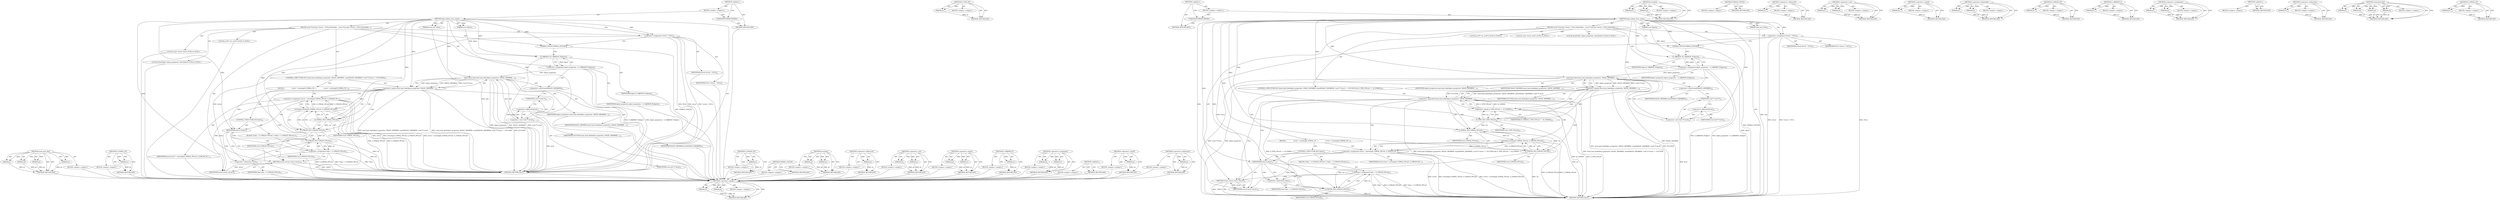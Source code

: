 digraph "Z_STRVAL_PP" {
vulnerable_98 [label=<(METHOD,zend_hash_find)>];
vulnerable_99 [label=<(PARAM,p1)>];
vulnerable_100 [label=<(PARAM,p2)>];
vulnerable_101 [label=<(PARAM,p3)>];
vulnerable_102 [label=<(PARAM,p4)>];
vulnerable_103 [label=<(BLOCK,&lt;empty&gt;,&lt;empty&gt;)>];
vulnerable_104 [label=<(METHOD_RETURN,ANY)>];
vulnerable_123 [label=<(METHOD,Z_STRVAL_PP)>];
vulnerable_124 [label=<(PARAM,p1)>];
vulnerable_125 [label=<(BLOCK,&lt;empty&gt;,&lt;empty&gt;)>];
vulnerable_126 [label=<(METHOD_RETURN,ANY)>];
vulnerable_6 [label=<(METHOD,&lt;global&gt;)<SUB>1</SUB>>];
vulnerable_7 [label=<(BLOCK,&lt;empty&gt;,&lt;empty&gt;)<SUB>1</SUB>>];
vulnerable_8 [label=<(UNKNOWN,PHPAPI,PHPAPI)<SUB>1</SUB>>];
vulnerable_9 [label=<(METHOD,php_lookup_class_name)<SUB>1</SUB>>];
vulnerable_10 [label=<(PARAM,zval *object)<SUB>1</SUB>>];
vulnerable_11 [label=<(PARAM,zend_uint *nlen)<SUB>1</SUB>>];
vulnerable_12 [label=<(BLOCK,{
	zval **val;
	char *retval = NULL;
	HashTable...,{
	zval **val;
	char *retval = NULL;
	HashTable...)<SUB>2</SUB>>];
vulnerable_13 [label="<(LOCAL,zval** val: zval**)<SUB>3</SUB>>"];
vulnerable_14 [label="<(LOCAL,char* retval: char*)<SUB>4</SUB>>"];
vulnerable_15 [label=<(&lt;operator&gt;.assignment,*retval = NULL)<SUB>4</SUB>>];
vulnerable_16 [label=<(IDENTIFIER,retval,*retval = NULL)<SUB>4</SUB>>];
vulnerable_17 [label=<(IDENTIFIER,NULL,*retval = NULL)<SUB>4</SUB>>];
vulnerable_18 [label="<(LOCAL,HashTable* object_properties: HashTable*)<SUB>5</SUB>>"];
vulnerable_19 [label=<(TSRMLS_FETCH,TSRMLS_FETCH())<SUB>6</SUB>>];
vulnerable_20 [label=<(&lt;operator&gt;.assignment,object_properties = Z_OBJPROP_P(object))<SUB>8</SUB>>];
vulnerable_21 [label=<(IDENTIFIER,object_properties,object_properties = Z_OBJPROP_P(object))<SUB>8</SUB>>];
vulnerable_22 [label=<(Z_OBJPROP_P,Z_OBJPROP_P(object))<SUB>8</SUB>>];
vulnerable_23 [label=<(IDENTIFIER,object,Z_OBJPROP_P(object))<SUB>8</SUB>>];
vulnerable_24 [label=<(CONTROL_STRUCTURE,IF,if (zend_hash_find(object_properties, MAGIC_MEMBER, sizeof(MAGIC_MEMBER), (void **) &amp;val) == SUCCESS))<SUB>10</SUB>>];
vulnerable_25 [label=<(&lt;operator&gt;.equals,zend_hash_find(object_properties, MAGIC_MEMBER,...)<SUB>10</SUB>>];
vulnerable_26 [label=<(zend_hash_find,zend_hash_find(object_properties, MAGIC_MEMBER,...)<SUB>10</SUB>>];
vulnerable_27 [label=<(IDENTIFIER,object_properties,zend_hash_find(object_properties, MAGIC_MEMBER,...)<SUB>10</SUB>>];
vulnerable_28 [label=<(IDENTIFIER,MAGIC_MEMBER,zend_hash_find(object_properties, MAGIC_MEMBER,...)<SUB>10</SUB>>];
vulnerable_29 [label=<(&lt;operator&gt;.sizeOf,sizeof(MAGIC_MEMBER))<SUB>10</SUB>>];
vulnerable_30 [label=<(IDENTIFIER,MAGIC_MEMBER,sizeof(MAGIC_MEMBER))<SUB>10</SUB>>];
vulnerable_31 [label=<(&lt;operator&gt;.cast,(void **) &amp;val)<SUB>10</SUB>>];
vulnerable_32 [label=<(UNKNOWN,void **,void **)<SUB>10</SUB>>];
vulnerable_33 [label=<(&lt;operator&gt;.addressOf,&amp;val)<SUB>10</SUB>>];
vulnerable_34 [label=<(IDENTIFIER,val,(void **) &amp;val)<SUB>10</SUB>>];
vulnerable_35 [label=<(IDENTIFIER,SUCCESS,zend_hash_find(object_properties, MAGIC_MEMBER,...)<SUB>10</SUB>>];
vulnerable_36 [label=<(BLOCK,{
                retval = estrndup(Z_STRVAL_PP...,{
                retval = estrndup(Z_STRVAL_PP...)<SUB>10</SUB>>];
vulnerable_37 [label=<(&lt;operator&gt;.assignment,retval = estrndup(Z_STRVAL_PP(val), Z_STRLEN_PP...)<SUB>11</SUB>>];
vulnerable_38 [label=<(IDENTIFIER,retval,retval = estrndup(Z_STRVAL_PP(val), Z_STRLEN_PP...)<SUB>11</SUB>>];
vulnerable_39 [label=<(estrndup,estrndup(Z_STRVAL_PP(val), Z_STRLEN_PP(val)))<SUB>11</SUB>>];
vulnerable_40 [label=<(Z_STRVAL_PP,Z_STRVAL_PP(val))<SUB>11</SUB>>];
vulnerable_41 [label=<(IDENTIFIER,val,Z_STRVAL_PP(val))<SUB>11</SUB>>];
vulnerable_42 [label=<(Z_STRLEN_PP,Z_STRLEN_PP(val))<SUB>11</SUB>>];
vulnerable_43 [label=<(IDENTIFIER,val,Z_STRLEN_PP(val))<SUB>11</SUB>>];
vulnerable_44 [label=<(CONTROL_STRUCTURE,IF,if (nlen))<SUB>13</SUB>>];
vulnerable_45 [label=<(IDENTIFIER,nlen,if (nlen))<SUB>13</SUB>>];
vulnerable_46 [label=<(BLOCK,{
			*nlen = Z_STRLEN_PP(val);
		},{
			*nlen = Z_STRLEN_PP(val);
		})<SUB>13</SUB>>];
vulnerable_47 [label=<(&lt;operator&gt;.assignment,*nlen = Z_STRLEN_PP(val))<SUB>14</SUB>>];
vulnerable_48 [label=<(&lt;operator&gt;.indirection,*nlen)<SUB>14</SUB>>];
vulnerable_49 [label=<(IDENTIFIER,nlen,*nlen = Z_STRLEN_PP(val))<SUB>14</SUB>>];
vulnerable_50 [label=<(Z_STRLEN_PP,Z_STRLEN_PP(val))<SUB>14</SUB>>];
vulnerable_51 [label=<(IDENTIFIER,val,Z_STRLEN_PP(val))<SUB>14</SUB>>];
vulnerable_52 [label=<(RETURN,return retval;,return retval;)<SUB>18</SUB>>];
vulnerable_53 [label=<(IDENTIFIER,retval,return retval;)<SUB>18</SUB>>];
vulnerable_54 [label=<(METHOD_RETURN,char*)<SUB>1</SUB>>];
vulnerable_56 [label=<(METHOD_RETURN,ANY)<SUB>1</SUB>>];
vulnerable_127 [label=<(METHOD,Z_STRLEN_PP)>];
vulnerable_128 [label=<(PARAM,p1)>];
vulnerable_129 [label=<(BLOCK,&lt;empty&gt;,&lt;empty&gt;)>];
vulnerable_130 [label=<(METHOD_RETURN,ANY)>];
vulnerable_86 [label=<(METHOD,TSRMLS_FETCH)>];
vulnerable_87 [label=<(BLOCK,&lt;empty&gt;,&lt;empty&gt;)>];
vulnerable_88 [label=<(METHOD_RETURN,ANY)>];
vulnerable_118 [label=<(METHOD,estrndup)>];
vulnerable_119 [label=<(PARAM,p1)>];
vulnerable_120 [label=<(PARAM,p2)>];
vulnerable_121 [label=<(BLOCK,&lt;empty&gt;,&lt;empty&gt;)>];
vulnerable_122 [label=<(METHOD_RETURN,ANY)>];
vulnerable_114 [label=<(METHOD,&lt;operator&gt;.addressOf)>];
vulnerable_115 [label=<(PARAM,p1)>];
vulnerable_116 [label=<(BLOCK,&lt;empty&gt;,&lt;empty&gt;)>];
vulnerable_117 [label=<(METHOD_RETURN,ANY)>];
vulnerable_109 [label=<(METHOD,&lt;operator&gt;.cast)>];
vulnerable_110 [label=<(PARAM,p1)>];
vulnerable_111 [label=<(PARAM,p2)>];
vulnerable_112 [label=<(BLOCK,&lt;empty&gt;,&lt;empty&gt;)>];
vulnerable_113 [label=<(METHOD_RETURN,ANY)>];
vulnerable_93 [label=<(METHOD,&lt;operator&gt;.equals)>];
vulnerable_94 [label=<(PARAM,p1)>];
vulnerable_95 [label=<(PARAM,p2)>];
vulnerable_96 [label=<(BLOCK,&lt;empty&gt;,&lt;empty&gt;)>];
vulnerable_97 [label=<(METHOD_RETURN,ANY)>];
vulnerable_89 [label=<(METHOD,Z_OBJPROP_P)>];
vulnerable_90 [label=<(PARAM,p1)>];
vulnerable_91 [label=<(BLOCK,&lt;empty&gt;,&lt;empty&gt;)>];
vulnerable_92 [label=<(METHOD_RETURN,ANY)>];
vulnerable_81 [label=<(METHOD,&lt;operator&gt;.assignment)>];
vulnerable_82 [label=<(PARAM,p1)>];
vulnerable_83 [label=<(PARAM,p2)>];
vulnerable_84 [label=<(BLOCK,&lt;empty&gt;,&lt;empty&gt;)>];
vulnerable_85 [label=<(METHOD_RETURN,ANY)>];
vulnerable_75 [label=<(METHOD,&lt;global&gt;)<SUB>1</SUB>>];
vulnerable_76 [label=<(BLOCK,&lt;empty&gt;,&lt;empty&gt;)>];
vulnerable_77 [label=<(METHOD_RETURN,ANY)>];
vulnerable_105 [label=<(METHOD,&lt;operator&gt;.sizeOf)>];
vulnerable_106 [label=<(PARAM,p1)>];
vulnerable_107 [label=<(BLOCK,&lt;empty&gt;,&lt;empty&gt;)>];
vulnerable_108 [label=<(METHOD_RETURN,ANY)>];
vulnerable_131 [label=<(METHOD,&lt;operator&gt;.indirection)>];
vulnerable_132 [label=<(PARAM,p1)>];
vulnerable_133 [label=<(BLOCK,&lt;empty&gt;,&lt;empty&gt;)>];
vulnerable_134 [label=<(METHOD_RETURN,ANY)>];
fixed_103 [label=<(METHOD,&lt;operator&gt;.equals)>];
fixed_104 [label=<(PARAM,p1)>];
fixed_105 [label=<(PARAM,p2)>];
fixed_106 [label=<(BLOCK,&lt;empty&gt;,&lt;empty&gt;)>];
fixed_107 [label=<(METHOD_RETURN,ANY)>];
fixed_128 [label=<(METHOD,Z_TYPE_PP)>];
fixed_129 [label=<(PARAM,p1)>];
fixed_130 [label=<(BLOCK,&lt;empty&gt;,&lt;empty&gt;)>];
fixed_131 [label=<(METHOD_RETURN,ANY)>];
fixed_6 [label=<(METHOD,&lt;global&gt;)<SUB>1</SUB>>];
fixed_7 [label=<(BLOCK,&lt;empty&gt;,&lt;empty&gt;)<SUB>1</SUB>>];
fixed_8 [label=<(UNKNOWN,PHPAPI,PHPAPI)<SUB>1</SUB>>];
fixed_9 [label=<(METHOD,php_lookup_class_name)<SUB>1</SUB>>];
fixed_10 [label=<(PARAM,zval *object)<SUB>1</SUB>>];
fixed_11 [label=<(PARAM,zend_uint *nlen)<SUB>1</SUB>>];
fixed_12 [label=<(BLOCK,{
	zval **val;
	char *retval = NULL;
	HashTable...,{
	zval **val;
	char *retval = NULL;
	HashTable...)<SUB>2</SUB>>];
fixed_13 [label="<(LOCAL,zval** val: zval**)<SUB>3</SUB>>"];
fixed_14 [label="<(LOCAL,char* retval: char*)<SUB>4</SUB>>"];
fixed_15 [label=<(&lt;operator&gt;.assignment,*retval = NULL)<SUB>4</SUB>>];
fixed_16 [label=<(IDENTIFIER,retval,*retval = NULL)<SUB>4</SUB>>];
fixed_17 [label=<(IDENTIFIER,NULL,*retval = NULL)<SUB>4</SUB>>];
fixed_18 [label="<(LOCAL,HashTable* object_properties: HashTable*)<SUB>5</SUB>>"];
fixed_19 [label=<(TSRMLS_FETCH,TSRMLS_FETCH())<SUB>6</SUB>>];
fixed_20 [label=<(&lt;operator&gt;.assignment,object_properties = Z_OBJPROP_P(object))<SUB>8</SUB>>];
fixed_21 [label=<(IDENTIFIER,object_properties,object_properties = Z_OBJPROP_P(object))<SUB>8</SUB>>];
fixed_22 [label=<(Z_OBJPROP_P,Z_OBJPROP_P(object))<SUB>8</SUB>>];
fixed_23 [label=<(IDENTIFIER,object,Z_OBJPROP_P(object))<SUB>8</SUB>>];
fixed_24 [label=<(CONTROL_STRUCTURE,IF,if (zend_hash_find(object_properties, MAGIC_MEMBER, sizeof(MAGIC_MEMBER), (void **) &amp;val) == SUCCESS &amp;&amp; Z_TYPE_PP(val) == IS_STRING))<SUB>10</SUB>>];
fixed_25 [label=<(&lt;operator&gt;.logicalAnd,zend_hash_find(object_properties, MAGIC_MEMBER,...)<SUB>10</SUB>>];
fixed_26 [label=<(&lt;operator&gt;.equals,zend_hash_find(object_properties, MAGIC_MEMBER,...)<SUB>10</SUB>>];
fixed_27 [label=<(zend_hash_find,zend_hash_find(object_properties, MAGIC_MEMBER,...)<SUB>10</SUB>>];
fixed_28 [label=<(IDENTIFIER,object_properties,zend_hash_find(object_properties, MAGIC_MEMBER,...)<SUB>10</SUB>>];
fixed_29 [label=<(IDENTIFIER,MAGIC_MEMBER,zend_hash_find(object_properties, MAGIC_MEMBER,...)<SUB>10</SUB>>];
fixed_30 [label=<(&lt;operator&gt;.sizeOf,sizeof(MAGIC_MEMBER))<SUB>10</SUB>>];
fixed_31 [label=<(IDENTIFIER,MAGIC_MEMBER,sizeof(MAGIC_MEMBER))<SUB>10</SUB>>];
fixed_32 [label=<(&lt;operator&gt;.cast,(void **) &amp;val)<SUB>10</SUB>>];
fixed_33 [label=<(UNKNOWN,void **,void **)<SUB>10</SUB>>];
fixed_34 [label=<(&lt;operator&gt;.addressOf,&amp;val)<SUB>10</SUB>>];
fixed_35 [label=<(IDENTIFIER,val,(void **) &amp;val)<SUB>10</SUB>>];
fixed_36 [label=<(IDENTIFIER,SUCCESS,zend_hash_find(object_properties, MAGIC_MEMBER,...)<SUB>10</SUB>>];
fixed_37 [label=<(&lt;operator&gt;.equals,Z_TYPE_PP(val) == IS_STRING)<SUB>10</SUB>>];
fixed_38 [label=<(Z_TYPE_PP,Z_TYPE_PP(val))<SUB>10</SUB>>];
fixed_39 [label=<(IDENTIFIER,val,Z_TYPE_PP(val))<SUB>10</SUB>>];
fixed_40 [label=<(IDENTIFIER,IS_STRING,Z_TYPE_PP(val) == IS_STRING)<SUB>10</SUB>>];
fixed_41 [label=<(BLOCK,{
                retval = estrndup(Z_STRVAL_PP...,{
                retval = estrndup(Z_STRVAL_PP...)<SUB>10</SUB>>];
fixed_42 [label=<(&lt;operator&gt;.assignment,retval = estrndup(Z_STRVAL_PP(val), Z_STRLEN_PP...)<SUB>11</SUB>>];
fixed_43 [label=<(IDENTIFIER,retval,retval = estrndup(Z_STRVAL_PP(val), Z_STRLEN_PP...)<SUB>11</SUB>>];
fixed_44 [label=<(estrndup,estrndup(Z_STRVAL_PP(val), Z_STRLEN_PP(val)))<SUB>11</SUB>>];
fixed_45 [label=<(Z_STRVAL_PP,Z_STRVAL_PP(val))<SUB>11</SUB>>];
fixed_46 [label=<(IDENTIFIER,val,Z_STRVAL_PP(val))<SUB>11</SUB>>];
fixed_47 [label=<(Z_STRLEN_PP,Z_STRLEN_PP(val))<SUB>11</SUB>>];
fixed_48 [label=<(IDENTIFIER,val,Z_STRLEN_PP(val))<SUB>11</SUB>>];
fixed_49 [label=<(CONTROL_STRUCTURE,IF,if (nlen))<SUB>13</SUB>>];
fixed_50 [label=<(IDENTIFIER,nlen,if (nlen))<SUB>13</SUB>>];
fixed_51 [label=<(BLOCK,{
			*nlen = Z_STRLEN_PP(val);
		},{
			*nlen = Z_STRLEN_PP(val);
		})<SUB>13</SUB>>];
fixed_52 [label=<(&lt;operator&gt;.assignment,*nlen = Z_STRLEN_PP(val))<SUB>14</SUB>>];
fixed_53 [label=<(&lt;operator&gt;.indirection,*nlen)<SUB>14</SUB>>];
fixed_54 [label=<(IDENTIFIER,nlen,*nlen = Z_STRLEN_PP(val))<SUB>14</SUB>>];
fixed_55 [label=<(Z_STRLEN_PP,Z_STRLEN_PP(val))<SUB>14</SUB>>];
fixed_56 [label=<(IDENTIFIER,val,Z_STRLEN_PP(val))<SUB>14</SUB>>];
fixed_57 [label=<(RETURN,return retval;,return retval;)<SUB>18</SUB>>];
fixed_58 [label=<(IDENTIFIER,retval,return retval;)<SUB>18</SUB>>];
fixed_59 [label=<(METHOD_RETURN,char*)<SUB>1</SUB>>];
fixed_61 [label=<(METHOD_RETURN,ANY)<SUB>1</SUB>>];
fixed_132 [label=<(METHOD,estrndup)>];
fixed_133 [label=<(PARAM,p1)>];
fixed_134 [label=<(PARAM,p2)>];
fixed_135 [label=<(BLOCK,&lt;empty&gt;,&lt;empty&gt;)>];
fixed_136 [label=<(METHOD_RETURN,ANY)>];
fixed_91 [label=<(METHOD,TSRMLS_FETCH)>];
fixed_92 [label=<(BLOCK,&lt;empty&gt;,&lt;empty&gt;)>];
fixed_93 [label=<(METHOD_RETURN,ANY)>];
fixed_124 [label=<(METHOD,&lt;operator&gt;.addressOf)>];
fixed_125 [label=<(PARAM,p1)>];
fixed_126 [label=<(BLOCK,&lt;empty&gt;,&lt;empty&gt;)>];
fixed_127 [label=<(METHOD_RETURN,ANY)>];
fixed_119 [label=<(METHOD,&lt;operator&gt;.cast)>];
fixed_120 [label=<(PARAM,p1)>];
fixed_121 [label=<(PARAM,p2)>];
fixed_122 [label=<(BLOCK,&lt;empty&gt;,&lt;empty&gt;)>];
fixed_123 [label=<(METHOD_RETURN,ANY)>];
fixed_115 [label=<(METHOD,&lt;operator&gt;.sizeOf)>];
fixed_116 [label=<(PARAM,p1)>];
fixed_117 [label=<(BLOCK,&lt;empty&gt;,&lt;empty&gt;)>];
fixed_118 [label=<(METHOD_RETURN,ANY)>];
fixed_98 [label=<(METHOD,&lt;operator&gt;.logicalAnd)>];
fixed_99 [label=<(PARAM,p1)>];
fixed_100 [label=<(PARAM,p2)>];
fixed_101 [label=<(BLOCK,&lt;empty&gt;,&lt;empty&gt;)>];
fixed_102 [label=<(METHOD_RETURN,ANY)>];
fixed_141 [label=<(METHOD,Z_STRLEN_PP)>];
fixed_142 [label=<(PARAM,p1)>];
fixed_143 [label=<(BLOCK,&lt;empty&gt;,&lt;empty&gt;)>];
fixed_144 [label=<(METHOD_RETURN,ANY)>];
fixed_94 [label=<(METHOD,Z_OBJPROP_P)>];
fixed_95 [label=<(PARAM,p1)>];
fixed_96 [label=<(BLOCK,&lt;empty&gt;,&lt;empty&gt;)>];
fixed_97 [label=<(METHOD_RETURN,ANY)>];
fixed_86 [label=<(METHOD,&lt;operator&gt;.assignment)>];
fixed_87 [label=<(PARAM,p1)>];
fixed_88 [label=<(PARAM,p2)>];
fixed_89 [label=<(BLOCK,&lt;empty&gt;,&lt;empty&gt;)>];
fixed_90 [label=<(METHOD_RETURN,ANY)>];
fixed_80 [label=<(METHOD,&lt;global&gt;)<SUB>1</SUB>>];
fixed_81 [label=<(BLOCK,&lt;empty&gt;,&lt;empty&gt;)>];
fixed_82 [label=<(METHOD_RETURN,ANY)>];
fixed_145 [label=<(METHOD,&lt;operator&gt;.indirection)>];
fixed_146 [label=<(PARAM,p1)>];
fixed_147 [label=<(BLOCK,&lt;empty&gt;,&lt;empty&gt;)>];
fixed_148 [label=<(METHOD_RETURN,ANY)>];
fixed_108 [label=<(METHOD,zend_hash_find)>];
fixed_109 [label=<(PARAM,p1)>];
fixed_110 [label=<(PARAM,p2)>];
fixed_111 [label=<(PARAM,p3)>];
fixed_112 [label=<(PARAM,p4)>];
fixed_113 [label=<(BLOCK,&lt;empty&gt;,&lt;empty&gt;)>];
fixed_114 [label=<(METHOD_RETURN,ANY)>];
fixed_137 [label=<(METHOD,Z_STRVAL_PP)>];
fixed_138 [label=<(PARAM,p1)>];
fixed_139 [label=<(BLOCK,&lt;empty&gt;,&lt;empty&gt;)>];
fixed_140 [label=<(METHOD_RETURN,ANY)>];
vulnerable_98 -> vulnerable_99  [key=0, label="AST: "];
vulnerable_98 -> vulnerable_99  [key=1, label="DDG: "];
vulnerable_98 -> vulnerable_103  [key=0, label="AST: "];
vulnerable_98 -> vulnerable_100  [key=0, label="AST: "];
vulnerable_98 -> vulnerable_100  [key=1, label="DDG: "];
vulnerable_98 -> vulnerable_104  [key=0, label="AST: "];
vulnerable_98 -> vulnerable_104  [key=1, label="CFG: "];
vulnerable_98 -> vulnerable_101  [key=0, label="AST: "];
vulnerable_98 -> vulnerable_101  [key=1, label="DDG: "];
vulnerable_98 -> vulnerable_102  [key=0, label="AST: "];
vulnerable_98 -> vulnerable_102  [key=1, label="DDG: "];
vulnerable_99 -> vulnerable_104  [key=0, label="DDG: p1"];
vulnerable_100 -> vulnerable_104  [key=0, label="DDG: p2"];
vulnerable_101 -> vulnerable_104  [key=0, label="DDG: p3"];
vulnerable_102 -> vulnerable_104  [key=0, label="DDG: p4"];
vulnerable_103 -> fixed_103  [key=0];
vulnerable_104 -> fixed_103  [key=0];
vulnerable_123 -> vulnerable_124  [key=0, label="AST: "];
vulnerable_123 -> vulnerable_124  [key=1, label="DDG: "];
vulnerable_123 -> vulnerable_125  [key=0, label="AST: "];
vulnerable_123 -> vulnerable_126  [key=0, label="AST: "];
vulnerable_123 -> vulnerable_126  [key=1, label="CFG: "];
vulnerable_124 -> vulnerable_126  [key=0, label="DDG: p1"];
vulnerable_125 -> fixed_103  [key=0];
vulnerable_126 -> fixed_103  [key=0];
vulnerable_6 -> vulnerable_7  [key=0, label="AST: "];
vulnerable_6 -> vulnerable_56  [key=0, label="AST: "];
vulnerable_6 -> vulnerable_8  [key=0, label="CFG: "];
vulnerable_7 -> vulnerable_8  [key=0, label="AST: "];
vulnerable_7 -> vulnerable_9  [key=0, label="AST: "];
vulnerable_8 -> vulnerable_56  [key=0, label="CFG: "];
vulnerable_9 -> vulnerable_10  [key=0, label="AST: "];
vulnerable_9 -> vulnerable_10  [key=1, label="DDG: "];
vulnerable_9 -> vulnerable_11  [key=0, label="AST: "];
vulnerable_9 -> vulnerable_11  [key=1, label="DDG: "];
vulnerable_9 -> vulnerable_12  [key=0, label="AST: "];
vulnerable_9 -> vulnerable_54  [key=0, label="AST: "];
vulnerable_9 -> vulnerable_15  [key=0, label="CFG: "];
vulnerable_9 -> vulnerable_15  [key=1, label="DDG: "];
vulnerable_9 -> vulnerable_19  [key=0, label="DDG: "];
vulnerable_9 -> vulnerable_53  [key=0, label="DDG: "];
vulnerable_9 -> vulnerable_22  [key=0, label="DDG: "];
vulnerable_9 -> vulnerable_25  [key=0, label="DDG: "];
vulnerable_9 -> vulnerable_26  [key=0, label="DDG: "];
vulnerable_9 -> vulnerable_45  [key=0, label="DDG: "];
vulnerable_9 -> vulnerable_31  [key=0, label="DDG: "];
vulnerable_9 -> vulnerable_40  [key=0, label="DDG: "];
vulnerable_9 -> vulnerable_42  [key=0, label="DDG: "];
vulnerable_9 -> vulnerable_50  [key=0, label="DDG: "];
vulnerable_10 -> vulnerable_22  [key=0, label="DDG: object"];
vulnerable_11 -> vulnerable_54  [key=0, label="DDG: nlen"];
vulnerable_12 -> vulnerable_13  [key=0, label="AST: "];
vulnerable_12 -> vulnerable_14  [key=0, label="AST: "];
vulnerable_12 -> vulnerable_15  [key=0, label="AST: "];
vulnerable_12 -> vulnerable_18  [key=0, label="AST: "];
vulnerable_12 -> vulnerable_19  [key=0, label="AST: "];
vulnerable_12 -> vulnerable_20  [key=0, label="AST: "];
vulnerable_12 -> vulnerable_24  [key=0, label="AST: "];
vulnerable_12 -> vulnerable_52  [key=0, label="AST: "];
vulnerable_13 -> fixed_103  [key=0];
vulnerable_14 -> fixed_103  [key=0];
vulnerable_15 -> vulnerable_16  [key=0, label="AST: "];
vulnerable_15 -> vulnerable_17  [key=0, label="AST: "];
vulnerable_15 -> vulnerable_19  [key=0, label="CFG: "];
vulnerable_15 -> vulnerable_54  [key=0, label="DDG: retval"];
vulnerable_15 -> vulnerable_54  [key=1, label="DDG: *retval = NULL"];
vulnerable_15 -> vulnerable_54  [key=2, label="DDG: NULL"];
vulnerable_15 -> vulnerable_53  [key=0, label="DDG: retval"];
vulnerable_16 -> fixed_103  [key=0];
vulnerable_17 -> fixed_103  [key=0];
vulnerable_18 -> fixed_103  [key=0];
vulnerable_19 -> vulnerable_22  [key=0, label="CFG: "];
vulnerable_19 -> vulnerable_54  [key=0, label="DDG: TSRMLS_FETCH()"];
vulnerable_20 -> vulnerable_21  [key=0, label="AST: "];
vulnerable_20 -> vulnerable_22  [key=0, label="AST: "];
vulnerable_20 -> vulnerable_29  [key=0, label="CFG: "];
vulnerable_20 -> vulnerable_54  [key=0, label="DDG: Z_OBJPROP_P(object)"];
vulnerable_20 -> vulnerable_54  [key=1, label="DDG: object_properties = Z_OBJPROP_P(object)"];
vulnerable_20 -> vulnerable_26  [key=0, label="DDG: object_properties"];
vulnerable_21 -> fixed_103  [key=0];
vulnerable_22 -> vulnerable_23  [key=0, label="AST: "];
vulnerable_22 -> vulnerable_20  [key=0, label="CFG: "];
vulnerable_22 -> vulnerable_20  [key=1, label="DDG: object"];
vulnerable_22 -> vulnerable_54  [key=0, label="DDG: object"];
vulnerable_23 -> fixed_103  [key=0];
vulnerable_24 -> vulnerable_25  [key=0, label="AST: "];
vulnerable_24 -> vulnerable_36  [key=0, label="AST: "];
vulnerable_25 -> vulnerable_26  [key=0, label="AST: "];
vulnerable_25 -> vulnerable_35  [key=0, label="AST: "];
vulnerable_25 -> vulnerable_40  [key=0, label="CFG: "];
vulnerable_25 -> vulnerable_40  [key=1, label="CDG: "];
vulnerable_25 -> vulnerable_52  [key=0, label="CFG: "];
vulnerable_25 -> vulnerable_54  [key=0, label="DDG: zend_hash_find(object_properties, MAGIC_MEMBER, sizeof(MAGIC_MEMBER), (void **) &amp;val)"];
vulnerable_25 -> vulnerable_54  [key=1, label="DDG: zend_hash_find(object_properties, MAGIC_MEMBER, sizeof(MAGIC_MEMBER), (void **) &amp;val) == SUCCESS"];
vulnerable_25 -> vulnerable_54  [key=2, label="DDG: SUCCESS"];
vulnerable_25 -> vulnerable_42  [key=0, label="CDG: "];
vulnerable_25 -> vulnerable_37  [key=0, label="CDG: "];
vulnerable_25 -> vulnerable_45  [key=0, label="CDG: "];
vulnerable_25 -> vulnerable_39  [key=0, label="CDG: "];
vulnerable_26 -> vulnerable_27  [key=0, label="AST: "];
vulnerable_26 -> vulnerable_28  [key=0, label="AST: "];
vulnerable_26 -> vulnerable_29  [key=0, label="AST: "];
vulnerable_26 -> vulnerable_31  [key=0, label="AST: "];
vulnerable_26 -> vulnerable_25  [key=0, label="CFG: "];
vulnerable_26 -> vulnerable_25  [key=1, label="DDG: object_properties"];
vulnerable_26 -> vulnerable_25  [key=2, label="DDG: MAGIC_MEMBER"];
vulnerable_26 -> vulnerable_25  [key=3, label="DDG: (void **) &amp;val"];
vulnerable_26 -> vulnerable_54  [key=0, label="DDG: object_properties"];
vulnerable_26 -> vulnerable_54  [key=1, label="DDG: MAGIC_MEMBER"];
vulnerable_26 -> vulnerable_54  [key=2, label="DDG: (void **) &amp;val"];
vulnerable_27 -> fixed_103  [key=0];
vulnerable_28 -> fixed_103  [key=0];
vulnerable_29 -> vulnerable_30  [key=0, label="AST: "];
vulnerable_29 -> vulnerable_32  [key=0, label="CFG: "];
vulnerable_30 -> fixed_103  [key=0];
vulnerable_31 -> vulnerable_32  [key=0, label="AST: "];
vulnerable_31 -> vulnerable_33  [key=0, label="AST: "];
vulnerable_31 -> vulnerable_26  [key=0, label="CFG: "];
vulnerable_31 -> vulnerable_54  [key=0, label="DDG: &amp;val"];
vulnerable_32 -> vulnerable_33  [key=0, label="CFG: "];
vulnerable_33 -> vulnerable_34  [key=0, label="AST: "];
vulnerable_33 -> vulnerable_31  [key=0, label="CFG: "];
vulnerable_34 -> fixed_103  [key=0];
vulnerable_35 -> fixed_103  [key=0];
vulnerable_36 -> vulnerable_37  [key=0, label="AST: "];
vulnerable_36 -> vulnerable_44  [key=0, label="AST: "];
vulnerable_37 -> vulnerable_38  [key=0, label="AST: "];
vulnerable_37 -> vulnerable_39  [key=0, label="AST: "];
vulnerable_37 -> vulnerable_45  [key=0, label="CFG: "];
vulnerable_37 -> vulnerable_54  [key=0, label="DDG: retval"];
vulnerable_37 -> vulnerable_54  [key=1, label="DDG: estrndup(Z_STRVAL_PP(val), Z_STRLEN_PP(val))"];
vulnerable_37 -> vulnerable_54  [key=2, label="DDG: retval = estrndup(Z_STRVAL_PP(val), Z_STRLEN_PP(val))"];
vulnerable_37 -> vulnerable_53  [key=0, label="DDG: retval"];
vulnerable_38 -> fixed_103  [key=0];
vulnerable_39 -> vulnerable_40  [key=0, label="AST: "];
vulnerable_39 -> vulnerable_42  [key=0, label="AST: "];
vulnerable_39 -> vulnerable_37  [key=0, label="CFG: "];
vulnerable_39 -> vulnerable_37  [key=1, label="DDG: Z_STRVAL_PP(val)"];
vulnerable_39 -> vulnerable_37  [key=2, label="DDG: Z_STRLEN_PP(val)"];
vulnerable_39 -> vulnerable_54  [key=0, label="DDG: Z_STRVAL_PP(val)"];
vulnerable_39 -> vulnerable_54  [key=1, label="DDG: Z_STRLEN_PP(val)"];
vulnerable_40 -> vulnerable_41  [key=0, label="AST: "];
vulnerable_40 -> vulnerable_42  [key=0, label="CFG: "];
vulnerable_40 -> vulnerable_42  [key=1, label="DDG: val"];
vulnerable_40 -> vulnerable_39  [key=0, label="DDG: val"];
vulnerable_41 -> fixed_103  [key=0];
vulnerable_42 -> vulnerable_43  [key=0, label="AST: "];
vulnerable_42 -> vulnerable_39  [key=0, label="CFG: "];
vulnerable_42 -> vulnerable_39  [key=1, label="DDG: val"];
vulnerable_42 -> vulnerable_54  [key=0, label="DDG: val"];
vulnerable_42 -> vulnerable_50  [key=0, label="DDG: val"];
vulnerable_43 -> fixed_103  [key=0];
vulnerable_44 -> vulnerable_45  [key=0, label="AST: "];
vulnerable_44 -> vulnerable_46  [key=0, label="AST: "];
vulnerable_45 -> vulnerable_48  [key=0, label="CFG: "];
vulnerable_45 -> vulnerable_48  [key=1, label="CDG: "];
vulnerable_45 -> vulnerable_52  [key=0, label="CFG: "];
vulnerable_45 -> vulnerable_47  [key=0, label="CDG: "];
vulnerable_45 -> vulnerable_50  [key=0, label="CDG: "];
vulnerable_46 -> vulnerable_47  [key=0, label="AST: "];
vulnerable_47 -> vulnerable_48  [key=0, label="AST: "];
vulnerable_47 -> vulnerable_50  [key=0, label="AST: "];
vulnerable_47 -> vulnerable_52  [key=0, label="CFG: "];
vulnerable_47 -> vulnerable_54  [key=0, label="DDG: *nlen"];
vulnerable_47 -> vulnerable_54  [key=1, label="DDG: Z_STRLEN_PP(val)"];
vulnerable_47 -> vulnerable_54  [key=2, label="DDG: *nlen = Z_STRLEN_PP(val)"];
vulnerable_48 -> vulnerable_49  [key=0, label="AST: "];
vulnerable_48 -> vulnerable_50  [key=0, label="CFG: "];
vulnerable_49 -> fixed_103  [key=0];
vulnerable_50 -> vulnerable_51  [key=0, label="AST: "];
vulnerable_50 -> vulnerable_47  [key=0, label="CFG: "];
vulnerable_50 -> vulnerable_47  [key=1, label="DDG: val"];
vulnerable_50 -> vulnerable_54  [key=0, label="DDG: val"];
vulnerable_51 -> fixed_103  [key=0];
vulnerable_52 -> vulnerable_53  [key=0, label="AST: "];
vulnerable_52 -> vulnerable_54  [key=0, label="CFG: "];
vulnerable_52 -> vulnerable_54  [key=1, label="DDG: &lt;RET&gt;"];
vulnerable_53 -> vulnerable_52  [key=0, label="DDG: retval"];
vulnerable_54 -> fixed_103  [key=0];
vulnerable_56 -> fixed_103  [key=0];
vulnerable_127 -> vulnerable_128  [key=0, label="AST: "];
vulnerable_127 -> vulnerable_128  [key=1, label="DDG: "];
vulnerable_127 -> vulnerable_129  [key=0, label="AST: "];
vulnerable_127 -> vulnerable_130  [key=0, label="AST: "];
vulnerable_127 -> vulnerable_130  [key=1, label="CFG: "];
vulnerable_128 -> vulnerable_130  [key=0, label="DDG: p1"];
vulnerable_129 -> fixed_103  [key=0];
vulnerable_130 -> fixed_103  [key=0];
vulnerable_86 -> vulnerable_87  [key=0, label="AST: "];
vulnerable_86 -> vulnerable_88  [key=0, label="AST: "];
vulnerable_86 -> vulnerable_88  [key=1, label="CFG: "];
vulnerable_87 -> fixed_103  [key=0];
vulnerable_88 -> fixed_103  [key=0];
vulnerable_118 -> vulnerable_119  [key=0, label="AST: "];
vulnerable_118 -> vulnerable_119  [key=1, label="DDG: "];
vulnerable_118 -> vulnerable_121  [key=0, label="AST: "];
vulnerable_118 -> vulnerable_120  [key=0, label="AST: "];
vulnerable_118 -> vulnerable_120  [key=1, label="DDG: "];
vulnerable_118 -> vulnerable_122  [key=0, label="AST: "];
vulnerable_118 -> vulnerable_122  [key=1, label="CFG: "];
vulnerable_119 -> vulnerable_122  [key=0, label="DDG: p1"];
vulnerable_120 -> vulnerable_122  [key=0, label="DDG: p2"];
vulnerable_121 -> fixed_103  [key=0];
vulnerable_122 -> fixed_103  [key=0];
vulnerable_114 -> vulnerable_115  [key=0, label="AST: "];
vulnerable_114 -> vulnerable_115  [key=1, label="DDG: "];
vulnerable_114 -> vulnerable_116  [key=0, label="AST: "];
vulnerable_114 -> vulnerable_117  [key=0, label="AST: "];
vulnerable_114 -> vulnerable_117  [key=1, label="CFG: "];
vulnerable_115 -> vulnerable_117  [key=0, label="DDG: p1"];
vulnerable_116 -> fixed_103  [key=0];
vulnerable_117 -> fixed_103  [key=0];
vulnerable_109 -> vulnerable_110  [key=0, label="AST: "];
vulnerable_109 -> vulnerable_110  [key=1, label="DDG: "];
vulnerable_109 -> vulnerable_112  [key=0, label="AST: "];
vulnerable_109 -> vulnerable_111  [key=0, label="AST: "];
vulnerable_109 -> vulnerable_111  [key=1, label="DDG: "];
vulnerable_109 -> vulnerable_113  [key=0, label="AST: "];
vulnerable_109 -> vulnerable_113  [key=1, label="CFG: "];
vulnerable_110 -> vulnerable_113  [key=0, label="DDG: p1"];
vulnerable_111 -> vulnerable_113  [key=0, label="DDG: p2"];
vulnerable_112 -> fixed_103  [key=0];
vulnerable_113 -> fixed_103  [key=0];
vulnerable_93 -> vulnerable_94  [key=0, label="AST: "];
vulnerable_93 -> vulnerable_94  [key=1, label="DDG: "];
vulnerable_93 -> vulnerable_96  [key=0, label="AST: "];
vulnerable_93 -> vulnerable_95  [key=0, label="AST: "];
vulnerable_93 -> vulnerable_95  [key=1, label="DDG: "];
vulnerable_93 -> vulnerable_97  [key=0, label="AST: "];
vulnerable_93 -> vulnerable_97  [key=1, label="CFG: "];
vulnerable_94 -> vulnerable_97  [key=0, label="DDG: p1"];
vulnerable_95 -> vulnerable_97  [key=0, label="DDG: p2"];
vulnerable_96 -> fixed_103  [key=0];
vulnerable_97 -> fixed_103  [key=0];
vulnerable_89 -> vulnerable_90  [key=0, label="AST: "];
vulnerable_89 -> vulnerable_90  [key=1, label="DDG: "];
vulnerable_89 -> vulnerable_91  [key=0, label="AST: "];
vulnerable_89 -> vulnerable_92  [key=0, label="AST: "];
vulnerable_89 -> vulnerable_92  [key=1, label="CFG: "];
vulnerable_90 -> vulnerable_92  [key=0, label="DDG: p1"];
vulnerable_91 -> fixed_103  [key=0];
vulnerable_92 -> fixed_103  [key=0];
vulnerable_81 -> vulnerable_82  [key=0, label="AST: "];
vulnerable_81 -> vulnerable_82  [key=1, label="DDG: "];
vulnerable_81 -> vulnerable_84  [key=0, label="AST: "];
vulnerable_81 -> vulnerable_83  [key=0, label="AST: "];
vulnerable_81 -> vulnerable_83  [key=1, label="DDG: "];
vulnerable_81 -> vulnerable_85  [key=0, label="AST: "];
vulnerable_81 -> vulnerable_85  [key=1, label="CFG: "];
vulnerable_82 -> vulnerable_85  [key=0, label="DDG: p1"];
vulnerable_83 -> vulnerable_85  [key=0, label="DDG: p2"];
vulnerable_84 -> fixed_103  [key=0];
vulnerable_85 -> fixed_103  [key=0];
vulnerable_75 -> vulnerable_76  [key=0, label="AST: "];
vulnerable_75 -> vulnerable_77  [key=0, label="AST: "];
vulnerable_75 -> vulnerable_77  [key=1, label="CFG: "];
vulnerable_76 -> fixed_103  [key=0];
vulnerable_77 -> fixed_103  [key=0];
vulnerable_105 -> vulnerable_106  [key=0, label="AST: "];
vulnerable_105 -> vulnerable_106  [key=1, label="DDG: "];
vulnerable_105 -> vulnerable_107  [key=0, label="AST: "];
vulnerable_105 -> vulnerable_108  [key=0, label="AST: "];
vulnerable_105 -> vulnerable_108  [key=1, label="CFG: "];
vulnerable_106 -> vulnerable_108  [key=0, label="DDG: p1"];
vulnerable_107 -> fixed_103  [key=0];
vulnerable_108 -> fixed_103  [key=0];
vulnerable_131 -> vulnerable_132  [key=0, label="AST: "];
vulnerable_131 -> vulnerable_132  [key=1, label="DDG: "];
vulnerable_131 -> vulnerable_133  [key=0, label="AST: "];
vulnerable_131 -> vulnerable_134  [key=0, label="AST: "];
vulnerable_131 -> vulnerable_134  [key=1, label="CFG: "];
vulnerable_132 -> vulnerable_134  [key=0, label="DDG: p1"];
vulnerable_133 -> fixed_103  [key=0];
vulnerable_134 -> fixed_103  [key=0];
fixed_103 -> fixed_104  [key=0, label="AST: "];
fixed_103 -> fixed_104  [key=1, label="DDG: "];
fixed_103 -> fixed_106  [key=0, label="AST: "];
fixed_103 -> fixed_105  [key=0, label="AST: "];
fixed_103 -> fixed_105  [key=1, label="DDG: "];
fixed_103 -> fixed_107  [key=0, label="AST: "];
fixed_103 -> fixed_107  [key=1, label="CFG: "];
fixed_104 -> fixed_107  [key=0, label="DDG: p1"];
fixed_105 -> fixed_107  [key=0, label="DDG: p2"];
fixed_128 -> fixed_129  [key=0, label="AST: "];
fixed_128 -> fixed_129  [key=1, label="DDG: "];
fixed_128 -> fixed_130  [key=0, label="AST: "];
fixed_128 -> fixed_131  [key=0, label="AST: "];
fixed_128 -> fixed_131  [key=1, label="CFG: "];
fixed_129 -> fixed_131  [key=0, label="DDG: p1"];
fixed_6 -> fixed_7  [key=0, label="AST: "];
fixed_6 -> fixed_61  [key=0, label="AST: "];
fixed_6 -> fixed_8  [key=0, label="CFG: "];
fixed_7 -> fixed_8  [key=0, label="AST: "];
fixed_7 -> fixed_9  [key=0, label="AST: "];
fixed_8 -> fixed_61  [key=0, label="CFG: "];
fixed_9 -> fixed_10  [key=0, label="AST: "];
fixed_9 -> fixed_10  [key=1, label="DDG: "];
fixed_9 -> fixed_11  [key=0, label="AST: "];
fixed_9 -> fixed_11  [key=1, label="DDG: "];
fixed_9 -> fixed_12  [key=0, label="AST: "];
fixed_9 -> fixed_59  [key=0, label="AST: "];
fixed_9 -> fixed_15  [key=0, label="CFG: "];
fixed_9 -> fixed_15  [key=1, label="DDG: "];
fixed_9 -> fixed_19  [key=0, label="DDG: "];
fixed_9 -> fixed_58  [key=0, label="DDG: "];
fixed_9 -> fixed_22  [key=0, label="DDG: "];
fixed_9 -> fixed_26  [key=0, label="DDG: "];
fixed_9 -> fixed_37  [key=0, label="DDG: "];
fixed_9 -> fixed_50  [key=0, label="DDG: "];
fixed_9 -> fixed_27  [key=0, label="DDG: "];
fixed_9 -> fixed_38  [key=0, label="DDG: "];
fixed_9 -> fixed_32  [key=0, label="DDG: "];
fixed_9 -> fixed_45  [key=0, label="DDG: "];
fixed_9 -> fixed_47  [key=0, label="DDG: "];
fixed_9 -> fixed_55  [key=0, label="DDG: "];
fixed_10 -> fixed_22  [key=0, label="DDG: object"];
fixed_11 -> fixed_59  [key=0, label="DDG: nlen"];
fixed_12 -> fixed_13  [key=0, label="AST: "];
fixed_12 -> fixed_14  [key=0, label="AST: "];
fixed_12 -> fixed_15  [key=0, label="AST: "];
fixed_12 -> fixed_18  [key=0, label="AST: "];
fixed_12 -> fixed_19  [key=0, label="AST: "];
fixed_12 -> fixed_20  [key=0, label="AST: "];
fixed_12 -> fixed_24  [key=0, label="AST: "];
fixed_12 -> fixed_57  [key=0, label="AST: "];
fixed_15 -> fixed_16  [key=0, label="AST: "];
fixed_15 -> fixed_17  [key=0, label="AST: "];
fixed_15 -> fixed_19  [key=0, label="CFG: "];
fixed_15 -> fixed_59  [key=0, label="DDG: retval"];
fixed_15 -> fixed_59  [key=1, label="DDG: *retval = NULL"];
fixed_15 -> fixed_59  [key=2, label="DDG: NULL"];
fixed_15 -> fixed_58  [key=0, label="DDG: retval"];
fixed_19 -> fixed_22  [key=0, label="CFG: "];
fixed_19 -> fixed_59  [key=0, label="DDG: TSRMLS_FETCH()"];
fixed_20 -> fixed_21  [key=0, label="AST: "];
fixed_20 -> fixed_22  [key=0, label="AST: "];
fixed_20 -> fixed_30  [key=0, label="CFG: "];
fixed_20 -> fixed_59  [key=0, label="DDG: Z_OBJPROP_P(object)"];
fixed_20 -> fixed_59  [key=1, label="DDG: object_properties = Z_OBJPROP_P(object)"];
fixed_20 -> fixed_27  [key=0, label="DDG: object_properties"];
fixed_22 -> fixed_23  [key=0, label="AST: "];
fixed_22 -> fixed_20  [key=0, label="CFG: "];
fixed_22 -> fixed_20  [key=1, label="DDG: object"];
fixed_22 -> fixed_59  [key=0, label="DDG: object"];
fixed_24 -> fixed_25  [key=0, label="AST: "];
fixed_24 -> fixed_41  [key=0, label="AST: "];
fixed_25 -> fixed_26  [key=0, label="AST: "];
fixed_25 -> fixed_37  [key=0, label="AST: "];
fixed_25 -> fixed_45  [key=0, label="CFG: "];
fixed_25 -> fixed_45  [key=1, label="CDG: "];
fixed_25 -> fixed_57  [key=0, label="CFG: "];
fixed_25 -> fixed_59  [key=0, label="DDG: zend_hash_find(object_properties, MAGIC_MEMBER, sizeof(MAGIC_MEMBER), (void **) &amp;val) == SUCCESS"];
fixed_25 -> fixed_59  [key=1, label="DDG: Z_TYPE_PP(val) == IS_STRING"];
fixed_25 -> fixed_59  [key=2, label="DDG: zend_hash_find(object_properties, MAGIC_MEMBER, sizeof(MAGIC_MEMBER), (void **) &amp;val) == SUCCESS &amp;&amp; Z_TYPE_PP(val) == IS_STRING"];
fixed_25 -> fixed_47  [key=0, label="CDG: "];
fixed_25 -> fixed_50  [key=0, label="CDG: "];
fixed_25 -> fixed_42  [key=0, label="CDG: "];
fixed_25 -> fixed_44  [key=0, label="CDG: "];
fixed_26 -> fixed_27  [key=0, label="AST: "];
fixed_26 -> fixed_36  [key=0, label="AST: "];
fixed_26 -> fixed_25  [key=0, label="CFG: "];
fixed_26 -> fixed_25  [key=1, label="DDG: zend_hash_find(object_properties, MAGIC_MEMBER, sizeof(MAGIC_MEMBER), (void **) &amp;val)"];
fixed_26 -> fixed_25  [key=2, label="DDG: SUCCESS"];
fixed_26 -> fixed_38  [key=0, label="CFG: "];
fixed_26 -> fixed_38  [key=1, label="CDG: "];
fixed_26 -> fixed_59  [key=0, label="DDG: zend_hash_find(object_properties, MAGIC_MEMBER, sizeof(MAGIC_MEMBER), (void **) &amp;val)"];
fixed_26 -> fixed_59  [key=1, label="DDG: SUCCESS"];
fixed_26 -> fixed_37  [key=0, label="CDG: "];
fixed_27 -> fixed_28  [key=0, label="AST: "];
fixed_27 -> fixed_29  [key=0, label="AST: "];
fixed_27 -> fixed_30  [key=0, label="AST: "];
fixed_27 -> fixed_32  [key=0, label="AST: "];
fixed_27 -> fixed_26  [key=0, label="CFG: "];
fixed_27 -> fixed_26  [key=1, label="DDG: object_properties"];
fixed_27 -> fixed_26  [key=2, label="DDG: MAGIC_MEMBER"];
fixed_27 -> fixed_26  [key=3, label="DDG: (void **) &amp;val"];
fixed_27 -> fixed_59  [key=0, label="DDG: object_properties"];
fixed_27 -> fixed_59  [key=1, label="DDG: MAGIC_MEMBER"];
fixed_27 -> fixed_59  [key=2, label="DDG: (void **) &amp;val"];
fixed_30 -> fixed_31  [key=0, label="AST: "];
fixed_30 -> fixed_33  [key=0, label="CFG: "];
fixed_32 -> fixed_33  [key=0, label="AST: "];
fixed_32 -> fixed_34  [key=0, label="AST: "];
fixed_32 -> fixed_27  [key=0, label="CFG: "];
fixed_32 -> fixed_59  [key=0, label="DDG: &amp;val"];
fixed_33 -> fixed_34  [key=0, label="CFG: "];
fixed_34 -> fixed_35  [key=0, label="AST: "];
fixed_34 -> fixed_32  [key=0, label="CFG: "];
fixed_37 -> fixed_38  [key=0, label="AST: "];
fixed_37 -> fixed_40  [key=0, label="AST: "];
fixed_37 -> fixed_25  [key=0, label="CFG: "];
fixed_37 -> fixed_25  [key=1, label="DDG: Z_TYPE_PP(val)"];
fixed_37 -> fixed_25  [key=2, label="DDG: IS_STRING"];
fixed_37 -> fixed_59  [key=0, label="DDG: Z_TYPE_PP(val)"];
fixed_37 -> fixed_59  [key=1, label="DDG: IS_STRING"];
fixed_38 -> fixed_39  [key=0, label="AST: "];
fixed_38 -> fixed_37  [key=0, label="CFG: "];
fixed_38 -> fixed_37  [key=1, label="DDG: val"];
fixed_38 -> fixed_59  [key=0, label="DDG: val"];
fixed_38 -> fixed_45  [key=0, label="DDG: val"];
fixed_41 -> fixed_42  [key=0, label="AST: "];
fixed_41 -> fixed_49  [key=0, label="AST: "];
fixed_42 -> fixed_43  [key=0, label="AST: "];
fixed_42 -> fixed_44  [key=0, label="AST: "];
fixed_42 -> fixed_50  [key=0, label="CFG: "];
fixed_42 -> fixed_59  [key=0, label="DDG: retval"];
fixed_42 -> fixed_59  [key=1, label="DDG: estrndup(Z_STRVAL_PP(val), Z_STRLEN_PP(val))"];
fixed_42 -> fixed_59  [key=2, label="DDG: retval = estrndup(Z_STRVAL_PP(val), Z_STRLEN_PP(val))"];
fixed_42 -> fixed_58  [key=0, label="DDG: retval"];
fixed_44 -> fixed_45  [key=0, label="AST: "];
fixed_44 -> fixed_47  [key=0, label="AST: "];
fixed_44 -> fixed_42  [key=0, label="CFG: "];
fixed_44 -> fixed_42  [key=1, label="DDG: Z_STRVAL_PP(val)"];
fixed_44 -> fixed_42  [key=2, label="DDG: Z_STRLEN_PP(val)"];
fixed_44 -> fixed_59  [key=0, label="DDG: Z_STRVAL_PP(val)"];
fixed_44 -> fixed_59  [key=1, label="DDG: Z_STRLEN_PP(val)"];
fixed_45 -> fixed_46  [key=0, label="AST: "];
fixed_45 -> fixed_47  [key=0, label="CFG: "];
fixed_45 -> fixed_47  [key=1, label="DDG: val"];
fixed_45 -> fixed_44  [key=0, label="DDG: val"];
fixed_47 -> fixed_48  [key=0, label="AST: "];
fixed_47 -> fixed_44  [key=0, label="CFG: "];
fixed_47 -> fixed_44  [key=1, label="DDG: val"];
fixed_47 -> fixed_59  [key=0, label="DDG: val"];
fixed_47 -> fixed_55  [key=0, label="DDG: val"];
fixed_49 -> fixed_50  [key=0, label="AST: "];
fixed_49 -> fixed_51  [key=0, label="AST: "];
fixed_50 -> fixed_53  [key=0, label="CFG: "];
fixed_50 -> fixed_53  [key=1, label="CDG: "];
fixed_50 -> fixed_57  [key=0, label="CFG: "];
fixed_50 -> fixed_52  [key=0, label="CDG: "];
fixed_50 -> fixed_55  [key=0, label="CDG: "];
fixed_51 -> fixed_52  [key=0, label="AST: "];
fixed_52 -> fixed_53  [key=0, label="AST: "];
fixed_52 -> fixed_55  [key=0, label="AST: "];
fixed_52 -> fixed_57  [key=0, label="CFG: "];
fixed_52 -> fixed_59  [key=0, label="DDG: *nlen"];
fixed_52 -> fixed_59  [key=1, label="DDG: Z_STRLEN_PP(val)"];
fixed_52 -> fixed_59  [key=2, label="DDG: *nlen = Z_STRLEN_PP(val)"];
fixed_53 -> fixed_54  [key=0, label="AST: "];
fixed_53 -> fixed_55  [key=0, label="CFG: "];
fixed_55 -> fixed_56  [key=0, label="AST: "];
fixed_55 -> fixed_52  [key=0, label="CFG: "];
fixed_55 -> fixed_52  [key=1, label="DDG: val"];
fixed_55 -> fixed_59  [key=0, label="DDG: val"];
fixed_57 -> fixed_58  [key=0, label="AST: "];
fixed_57 -> fixed_59  [key=0, label="CFG: "];
fixed_57 -> fixed_59  [key=1, label="DDG: &lt;RET&gt;"];
fixed_58 -> fixed_57  [key=0, label="DDG: retval"];
fixed_132 -> fixed_133  [key=0, label="AST: "];
fixed_132 -> fixed_133  [key=1, label="DDG: "];
fixed_132 -> fixed_135  [key=0, label="AST: "];
fixed_132 -> fixed_134  [key=0, label="AST: "];
fixed_132 -> fixed_134  [key=1, label="DDG: "];
fixed_132 -> fixed_136  [key=0, label="AST: "];
fixed_132 -> fixed_136  [key=1, label="CFG: "];
fixed_133 -> fixed_136  [key=0, label="DDG: p1"];
fixed_134 -> fixed_136  [key=0, label="DDG: p2"];
fixed_91 -> fixed_92  [key=0, label="AST: "];
fixed_91 -> fixed_93  [key=0, label="AST: "];
fixed_91 -> fixed_93  [key=1, label="CFG: "];
fixed_124 -> fixed_125  [key=0, label="AST: "];
fixed_124 -> fixed_125  [key=1, label="DDG: "];
fixed_124 -> fixed_126  [key=0, label="AST: "];
fixed_124 -> fixed_127  [key=0, label="AST: "];
fixed_124 -> fixed_127  [key=1, label="CFG: "];
fixed_125 -> fixed_127  [key=0, label="DDG: p1"];
fixed_119 -> fixed_120  [key=0, label="AST: "];
fixed_119 -> fixed_120  [key=1, label="DDG: "];
fixed_119 -> fixed_122  [key=0, label="AST: "];
fixed_119 -> fixed_121  [key=0, label="AST: "];
fixed_119 -> fixed_121  [key=1, label="DDG: "];
fixed_119 -> fixed_123  [key=0, label="AST: "];
fixed_119 -> fixed_123  [key=1, label="CFG: "];
fixed_120 -> fixed_123  [key=0, label="DDG: p1"];
fixed_121 -> fixed_123  [key=0, label="DDG: p2"];
fixed_115 -> fixed_116  [key=0, label="AST: "];
fixed_115 -> fixed_116  [key=1, label="DDG: "];
fixed_115 -> fixed_117  [key=0, label="AST: "];
fixed_115 -> fixed_118  [key=0, label="AST: "];
fixed_115 -> fixed_118  [key=1, label="CFG: "];
fixed_116 -> fixed_118  [key=0, label="DDG: p1"];
fixed_98 -> fixed_99  [key=0, label="AST: "];
fixed_98 -> fixed_99  [key=1, label="DDG: "];
fixed_98 -> fixed_101  [key=0, label="AST: "];
fixed_98 -> fixed_100  [key=0, label="AST: "];
fixed_98 -> fixed_100  [key=1, label="DDG: "];
fixed_98 -> fixed_102  [key=0, label="AST: "];
fixed_98 -> fixed_102  [key=1, label="CFG: "];
fixed_99 -> fixed_102  [key=0, label="DDG: p1"];
fixed_100 -> fixed_102  [key=0, label="DDG: p2"];
fixed_141 -> fixed_142  [key=0, label="AST: "];
fixed_141 -> fixed_142  [key=1, label="DDG: "];
fixed_141 -> fixed_143  [key=0, label="AST: "];
fixed_141 -> fixed_144  [key=0, label="AST: "];
fixed_141 -> fixed_144  [key=1, label="CFG: "];
fixed_142 -> fixed_144  [key=0, label="DDG: p1"];
fixed_94 -> fixed_95  [key=0, label="AST: "];
fixed_94 -> fixed_95  [key=1, label="DDG: "];
fixed_94 -> fixed_96  [key=0, label="AST: "];
fixed_94 -> fixed_97  [key=0, label="AST: "];
fixed_94 -> fixed_97  [key=1, label="CFG: "];
fixed_95 -> fixed_97  [key=0, label="DDG: p1"];
fixed_86 -> fixed_87  [key=0, label="AST: "];
fixed_86 -> fixed_87  [key=1, label="DDG: "];
fixed_86 -> fixed_89  [key=0, label="AST: "];
fixed_86 -> fixed_88  [key=0, label="AST: "];
fixed_86 -> fixed_88  [key=1, label="DDG: "];
fixed_86 -> fixed_90  [key=0, label="AST: "];
fixed_86 -> fixed_90  [key=1, label="CFG: "];
fixed_87 -> fixed_90  [key=0, label="DDG: p1"];
fixed_88 -> fixed_90  [key=0, label="DDG: p2"];
fixed_80 -> fixed_81  [key=0, label="AST: "];
fixed_80 -> fixed_82  [key=0, label="AST: "];
fixed_80 -> fixed_82  [key=1, label="CFG: "];
fixed_145 -> fixed_146  [key=0, label="AST: "];
fixed_145 -> fixed_146  [key=1, label="DDG: "];
fixed_145 -> fixed_147  [key=0, label="AST: "];
fixed_145 -> fixed_148  [key=0, label="AST: "];
fixed_145 -> fixed_148  [key=1, label="CFG: "];
fixed_146 -> fixed_148  [key=0, label="DDG: p1"];
fixed_108 -> fixed_109  [key=0, label="AST: "];
fixed_108 -> fixed_109  [key=1, label="DDG: "];
fixed_108 -> fixed_113  [key=0, label="AST: "];
fixed_108 -> fixed_110  [key=0, label="AST: "];
fixed_108 -> fixed_110  [key=1, label="DDG: "];
fixed_108 -> fixed_114  [key=0, label="AST: "];
fixed_108 -> fixed_114  [key=1, label="CFG: "];
fixed_108 -> fixed_111  [key=0, label="AST: "];
fixed_108 -> fixed_111  [key=1, label="DDG: "];
fixed_108 -> fixed_112  [key=0, label="AST: "];
fixed_108 -> fixed_112  [key=1, label="DDG: "];
fixed_109 -> fixed_114  [key=0, label="DDG: p1"];
fixed_110 -> fixed_114  [key=0, label="DDG: p2"];
fixed_111 -> fixed_114  [key=0, label="DDG: p3"];
fixed_112 -> fixed_114  [key=0, label="DDG: p4"];
fixed_137 -> fixed_138  [key=0, label="AST: "];
fixed_137 -> fixed_138  [key=1, label="DDG: "];
fixed_137 -> fixed_139  [key=0, label="AST: "];
fixed_137 -> fixed_140  [key=0, label="AST: "];
fixed_137 -> fixed_140  [key=1, label="CFG: "];
fixed_138 -> fixed_140  [key=0, label="DDG: p1"];
}
